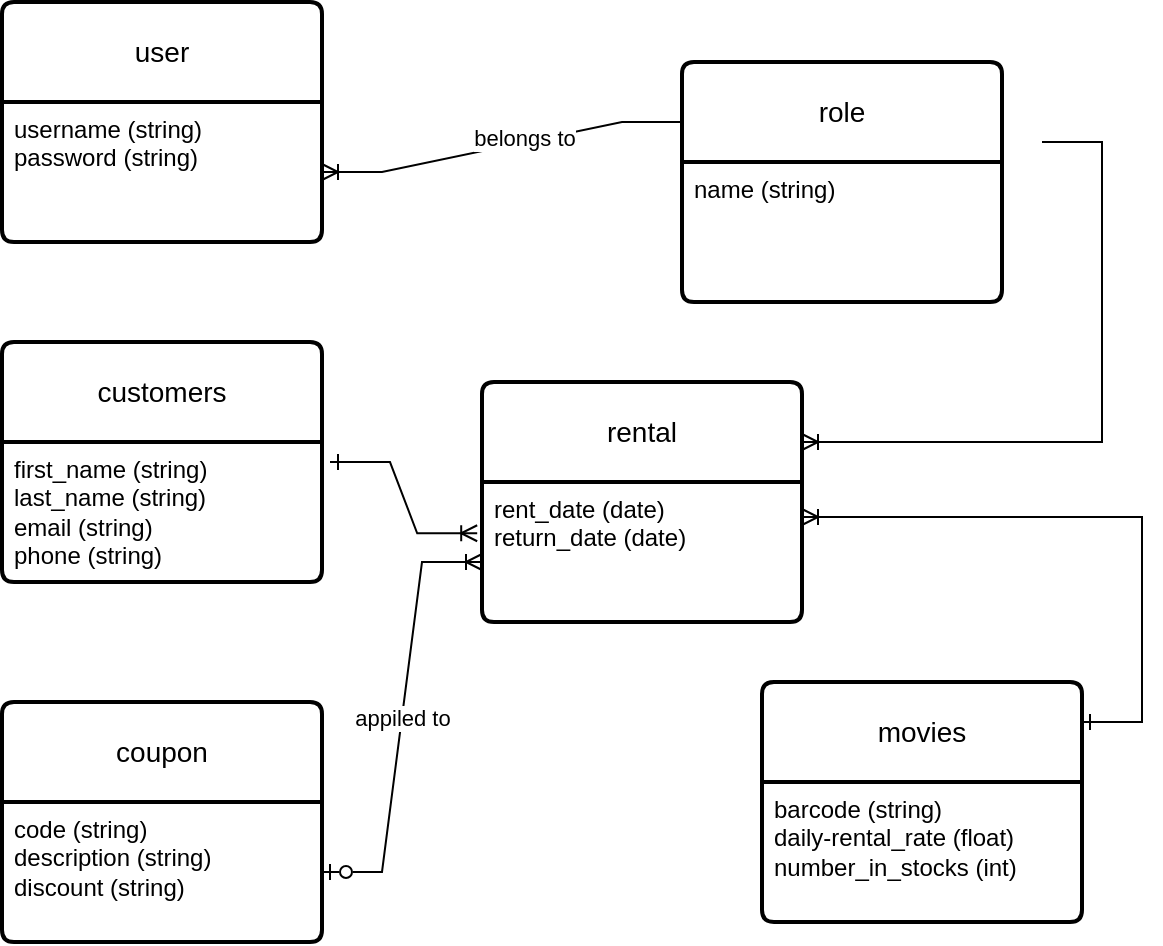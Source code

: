 <mxfile version="24.8.3">
  <diagram id="R2lEEEUBdFMjLlhIrx00" name="Page-1">
    <mxGraphModel dx="955" dy="475" grid="1" gridSize="10" guides="1" tooltips="1" connect="1" arrows="1" fold="1" page="1" pageScale="1" pageWidth="850" pageHeight="1100" math="0" shadow="0" extFonts="Permanent Marker^https://fonts.googleapis.com/css?family=Permanent+Marker">
      <root>
        <mxCell id="0" />
        <mxCell id="1" parent="0" />
        <mxCell id="yzwKORe-xNrL3ibgXDVD-1" value="user" style="swimlane;childLayout=stackLayout;horizontal=1;startSize=50;horizontalStack=0;rounded=1;fontSize=14;fontStyle=0;strokeWidth=2;resizeParent=0;resizeLast=1;shadow=0;dashed=0;align=center;arcSize=4;whiteSpace=wrap;html=1;" vertex="1" parent="1">
          <mxGeometry x="200" y="50" width="160" height="120" as="geometry" />
        </mxCell>
        <mxCell id="yzwKORe-xNrL3ibgXDVD-2" value="username (string)&lt;div&gt;password (string)&lt;/div&gt;" style="align=left;strokeColor=none;fillColor=none;spacingLeft=4;fontSize=12;verticalAlign=top;resizable=0;rotatable=0;part=1;html=1;" vertex="1" parent="yzwKORe-xNrL3ibgXDVD-1">
          <mxGeometry y="50" width="160" height="70" as="geometry" />
        </mxCell>
        <mxCell id="yzwKORe-xNrL3ibgXDVD-7" value="movies" style="swimlane;childLayout=stackLayout;horizontal=1;startSize=50;horizontalStack=0;rounded=1;fontSize=14;fontStyle=0;strokeWidth=2;resizeParent=0;resizeLast=1;shadow=0;dashed=0;align=center;arcSize=4;whiteSpace=wrap;html=1;" vertex="1" parent="1">
          <mxGeometry x="580" y="390" width="160" height="120" as="geometry" />
        </mxCell>
        <mxCell id="yzwKORe-xNrL3ibgXDVD-8" value="barcode (string)&lt;div&gt;daily-rental_rate (float)&lt;/div&gt;&lt;div&gt;number_in_stocks (int)&lt;/div&gt;" style="align=left;strokeColor=none;fillColor=none;spacingLeft=4;fontSize=12;verticalAlign=top;resizable=0;rotatable=0;part=1;html=1;" vertex="1" parent="yzwKORe-xNrL3ibgXDVD-7">
          <mxGeometry y="50" width="160" height="70" as="geometry" />
        </mxCell>
        <mxCell id="yzwKORe-xNrL3ibgXDVD-9" value="customers" style="swimlane;childLayout=stackLayout;horizontal=1;startSize=50;horizontalStack=0;rounded=1;fontSize=14;fontStyle=0;strokeWidth=2;resizeParent=0;resizeLast=1;shadow=0;dashed=0;align=center;arcSize=4;whiteSpace=wrap;html=1;" vertex="1" parent="1">
          <mxGeometry x="200" y="220" width="160" height="120" as="geometry" />
        </mxCell>
        <mxCell id="yzwKORe-xNrL3ibgXDVD-10" value="first_name (string)&lt;div&gt;last_name (string)&lt;br&gt;&lt;div&gt;email (string)&lt;/div&gt;&lt;div&gt;phone (string)&lt;/div&gt;&lt;/div&gt;" style="align=left;strokeColor=none;fillColor=none;spacingLeft=4;fontSize=12;verticalAlign=top;resizable=0;rotatable=0;part=1;html=1;" vertex="1" parent="yzwKORe-xNrL3ibgXDVD-9">
          <mxGeometry y="50" width="160" height="70" as="geometry" />
        </mxCell>
        <mxCell id="yzwKORe-xNrL3ibgXDVD-14" value="rental" style="swimlane;childLayout=stackLayout;horizontal=1;startSize=50;horizontalStack=0;rounded=1;fontSize=14;fontStyle=0;strokeWidth=2;resizeParent=0;resizeLast=1;shadow=0;dashed=0;align=center;arcSize=4;whiteSpace=wrap;html=1;" vertex="1" parent="1">
          <mxGeometry x="440" y="240" width="160" height="120" as="geometry" />
        </mxCell>
        <mxCell id="yzwKORe-xNrL3ibgXDVD-15" value="rent_date (date)&lt;div&gt;return_date (date)&lt;/div&gt;" style="align=left;strokeColor=none;fillColor=none;spacingLeft=4;fontSize=12;verticalAlign=top;resizable=0;rotatable=0;part=1;html=1;" vertex="1" parent="yzwKORe-xNrL3ibgXDVD-14">
          <mxGeometry y="50" width="160" height="70" as="geometry" />
        </mxCell>
        <mxCell id="yzwKORe-xNrL3ibgXDVD-16" value="" style="edgeStyle=entityRelationEdgeStyle;fontSize=12;html=1;endArrow=ERoneToMany;rounded=0;entryX=-0.015;entryY=0.366;entryDx=0;entryDy=0;entryPerimeter=0;exitX=1.025;exitY=0.143;exitDx=0;exitDy=0;exitPerimeter=0;startArrow=ERone;startFill=0;" edge="1" parent="1" source="yzwKORe-xNrL3ibgXDVD-10" target="yzwKORe-xNrL3ibgXDVD-15">
          <mxGeometry width="100" height="100" relative="1" as="geometry">
            <mxPoint x="325" y="510" as="sourcePoint" />
            <mxPoint x="425" y="410" as="targetPoint" />
            <Array as="points">
              <mxPoint x="375" y="500" />
              <mxPoint x="375" y="500" />
            </Array>
          </mxGeometry>
        </mxCell>
        <mxCell id="yzwKORe-xNrL3ibgXDVD-17" value="" style="edgeStyle=entityRelationEdgeStyle;fontSize=12;html=1;endArrow=ERoneToMany;rounded=0;entryX=1;entryY=0.25;entryDx=0;entryDy=0;startArrow=ERone;startFill=0;" edge="1" parent="1" target="yzwKORe-xNrL3ibgXDVD-15">
          <mxGeometry width="100" height="100" relative="1" as="geometry">
            <mxPoint x="740" y="410" as="sourcePoint" />
            <mxPoint x="790" y="277.5" as="targetPoint" />
            <Array as="points">
              <mxPoint x="710" y="320" />
            </Array>
          </mxGeometry>
        </mxCell>
        <mxCell id="yzwKORe-xNrL3ibgXDVD-18" value="coupon" style="swimlane;childLayout=stackLayout;horizontal=1;startSize=50;horizontalStack=0;rounded=1;fontSize=14;fontStyle=0;strokeWidth=2;resizeParent=0;resizeLast=1;shadow=0;dashed=0;align=center;arcSize=4;whiteSpace=wrap;html=1;" vertex="1" parent="1">
          <mxGeometry x="200" y="400" width="160" height="120" as="geometry" />
        </mxCell>
        <mxCell id="yzwKORe-xNrL3ibgXDVD-19" value="code (string)&lt;div&gt;description (string)&lt;/div&gt;&lt;div&gt;discount (string)&lt;/div&gt;" style="align=left;strokeColor=none;fillColor=none;spacingLeft=4;fontSize=12;verticalAlign=top;resizable=0;rotatable=0;part=1;html=1;" vertex="1" parent="yzwKORe-xNrL3ibgXDVD-18">
          <mxGeometry y="50" width="160" height="70" as="geometry" />
        </mxCell>
        <mxCell id="yzwKORe-xNrL3ibgXDVD-20" value="" style="edgeStyle=entityRelationEdgeStyle;fontSize=12;html=1;endArrow=ERoneToMany;rounded=0;entryX=0;entryY=0.75;entryDx=0;entryDy=0;exitX=1;exitY=0.5;exitDx=0;exitDy=0;startArrow=ERzeroToOne;startFill=0;" edge="1" parent="1" source="yzwKORe-xNrL3ibgXDVD-19" target="yzwKORe-xNrL3ibgXDVD-14">
          <mxGeometry width="100" height="100" relative="1" as="geometry">
            <mxPoint x="250" y="520" as="sourcePoint" />
            <mxPoint x="350" y="420" as="targetPoint" />
          </mxGeometry>
        </mxCell>
        <mxCell id="yzwKORe-xNrL3ibgXDVD-21" value="appiled to" style="edgeLabel;html=1;align=center;verticalAlign=middle;resizable=0;points=[];" vertex="1" connectable="0" parent="yzwKORe-xNrL3ibgXDVD-20">
          <mxGeometry x="-0.001" relative="1" as="geometry">
            <mxPoint as="offset" />
          </mxGeometry>
        </mxCell>
        <mxCell id="yzwKORe-xNrL3ibgXDVD-22" value="role" style="swimlane;childLayout=stackLayout;horizontal=1;startSize=50;horizontalStack=0;rounded=1;fontSize=14;fontStyle=0;strokeWidth=2;resizeParent=0;resizeLast=1;shadow=0;dashed=0;align=center;arcSize=4;whiteSpace=wrap;html=1;" vertex="1" parent="1">
          <mxGeometry x="540" y="80" width="160" height="120" as="geometry" />
        </mxCell>
        <mxCell id="yzwKORe-xNrL3ibgXDVD-23" value="name (string)" style="align=left;strokeColor=none;fillColor=none;spacingLeft=4;fontSize=12;verticalAlign=top;resizable=0;rotatable=0;part=1;html=1;" vertex="1" parent="yzwKORe-xNrL3ibgXDVD-22">
          <mxGeometry y="50" width="160" height="70" as="geometry" />
        </mxCell>
        <mxCell id="yzwKORe-xNrL3ibgXDVD-26" value="" style="edgeStyle=entityRelationEdgeStyle;fontSize=12;html=1;endArrow=ERoneToMany;rounded=0;entryX=1;entryY=0.5;entryDx=0;entryDy=0;exitX=0;exitY=0.25;exitDx=0;exitDy=0;" edge="1" parent="1" source="yzwKORe-xNrL3ibgXDVD-22" target="yzwKORe-xNrL3ibgXDVD-2">
          <mxGeometry width="100" height="100" relative="1" as="geometry">
            <mxPoint x="370" y="220" as="sourcePoint" />
            <mxPoint x="470" y="120" as="targetPoint" />
          </mxGeometry>
        </mxCell>
        <mxCell id="yzwKORe-xNrL3ibgXDVD-28" value="belongs to" style="edgeLabel;html=1;align=center;verticalAlign=middle;resizable=0;points=[];" vertex="1" connectable="0" parent="yzwKORe-xNrL3ibgXDVD-26">
          <mxGeometry x="-0.122" y="-3" relative="1" as="geometry">
            <mxPoint as="offset" />
          </mxGeometry>
        </mxCell>
        <mxCell id="yzwKORe-xNrL3ibgXDVD-29" value="" style="edgeStyle=entityRelationEdgeStyle;fontSize=12;html=1;endArrow=ERoneToMany;rounded=0;entryX=1;entryY=0.25;entryDx=0;entryDy=0;" edge="1" parent="1" target="yzwKORe-xNrL3ibgXDVD-14">
          <mxGeometry width="100" height="100" relative="1" as="geometry">
            <mxPoint x="720" y="120" as="sourcePoint" />
            <mxPoint x="590" y="300" as="targetPoint" />
          </mxGeometry>
        </mxCell>
      </root>
    </mxGraphModel>
  </diagram>
</mxfile>
